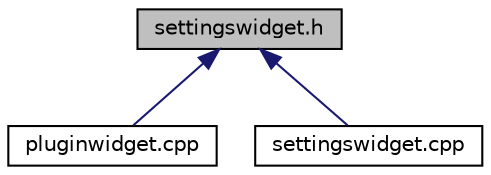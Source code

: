 digraph "settingswidget.h"
{
 // LATEX_PDF_SIZE
  edge [fontname="Helvetica",fontsize="10",labelfontname="Helvetica",labelfontsize="10"];
  node [fontname="Helvetica",fontsize="10",shape=record];
  Node1 [label="settingswidget.h",height=0.2,width=0.4,color="black", fillcolor="grey75", style="filled", fontcolor="black",tooltip=" "];
  Node1 -> Node2 [dir="back",color="midnightblue",fontsize="10",style="solid",fontname="Helvetica"];
  Node2 [label="pluginwidget.cpp",height=0.2,width=0.4,color="black", fillcolor="white", style="filled",URL="$pluginwidget_8cpp.html",tooltip=" "];
  Node1 -> Node3 [dir="back",color="midnightblue",fontsize="10",style="solid",fontname="Helvetica"];
  Node3 [label="settingswidget.cpp",height=0.2,width=0.4,color="black", fillcolor="white", style="filled",URL="$settingswidget_8cpp.html",tooltip=" "];
}
